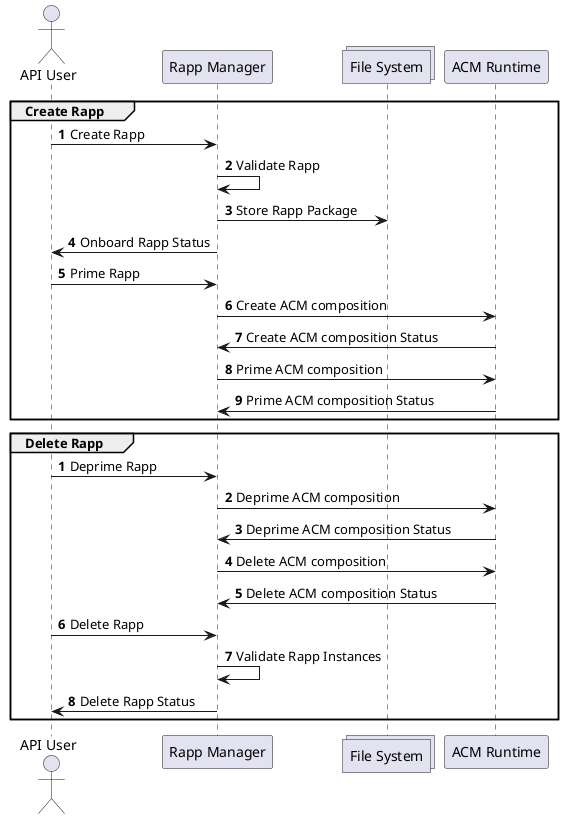 @startuml
autonumber

actor "API User"
participant "Rapp Manager"
collections "File System"
participant "ACM Runtime"

group Create Rapp
"API User"->"Rapp Manager": Create Rapp
"Rapp Manager"->"Rapp Manager": Validate Rapp
"Rapp Manager"->"File System": Store Rapp Package
"Rapp Manager"->"API User": Onboard Rapp Status
"API User"->"Rapp Manager": Prime Rapp
"Rapp Manager"->"ACM Runtime": Create ACM composition
"ACM Runtime"->"Rapp Manager": Create ACM composition Status
"Rapp Manager"->"ACM Runtime": Prime ACM composition
"ACM Runtime"->"Rapp Manager": Prime ACM composition Status
end

autonumber
group Delete Rapp
"API User"->"Rapp Manager": Deprime Rapp
"Rapp Manager"->"ACM Runtime": Deprime ACM composition
"ACM Runtime"->"Rapp Manager": Deprime ACM composition Status
"Rapp Manager"->"ACM Runtime": Delete ACM composition
"ACM Runtime"->"Rapp Manager": Delete ACM composition Status
"API User"->"Rapp Manager": Delete Rapp
"Rapp Manager"->"Rapp Manager": Validate Rapp Instances
"Rapp Manager"->"API User": Delete Rapp Status

end


@enduml